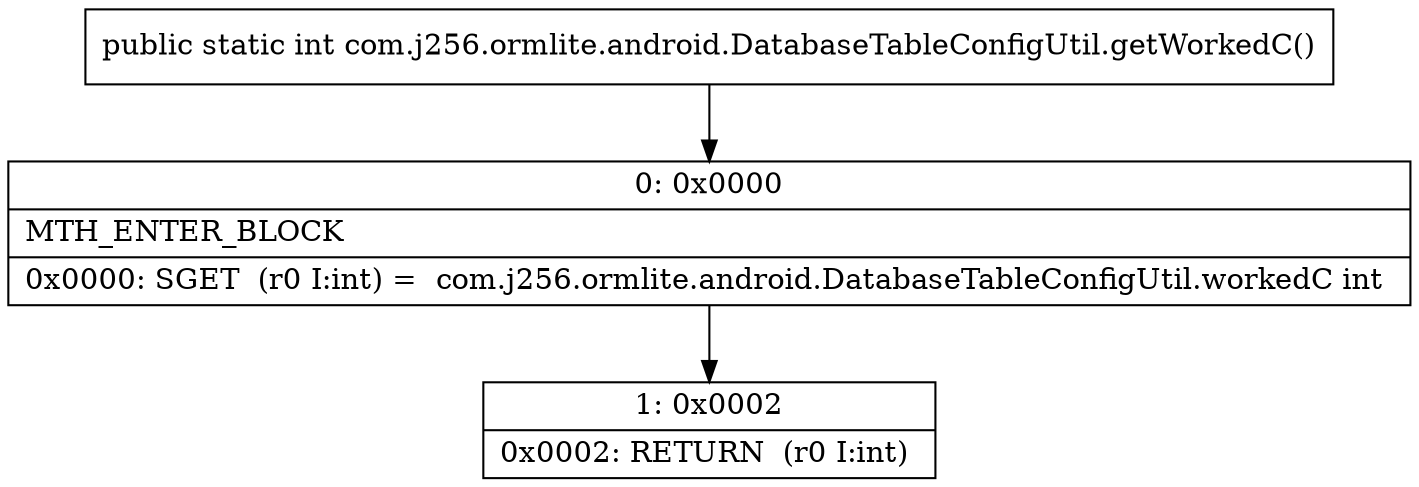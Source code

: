digraph "CFG forcom.j256.ormlite.android.DatabaseTableConfigUtil.getWorkedC()I" {
Node_0 [shape=record,label="{0\:\ 0x0000|MTH_ENTER_BLOCK\l|0x0000: SGET  (r0 I:int) =  com.j256.ormlite.android.DatabaseTableConfigUtil.workedC int \l}"];
Node_1 [shape=record,label="{1\:\ 0x0002|0x0002: RETURN  (r0 I:int) \l}"];
MethodNode[shape=record,label="{public static int com.j256.ormlite.android.DatabaseTableConfigUtil.getWorkedC() }"];
MethodNode -> Node_0;
Node_0 -> Node_1;
}

